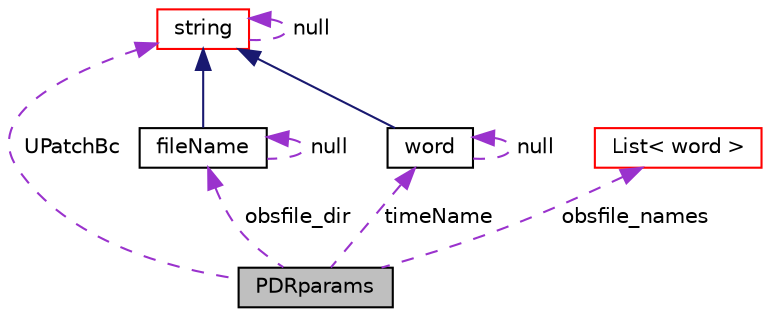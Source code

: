 digraph "PDRparams"
{
  bgcolor="transparent";
  edge [fontname="Helvetica",fontsize="10",labelfontname="Helvetica",labelfontsize="10"];
  node [fontname="Helvetica",fontsize="10",shape=record];
  Node1 [label="PDRparams",height=0.2,width=0.4,color="black", fillcolor="grey75", style="filled" fontcolor="black"];
  Node2 -> Node1 [dir="back",color="darkorchid3",fontsize="10",style="dashed",label=" UPatchBc" ,fontname="Helvetica"];
  Node2 [label="string",height=0.2,width=0.4,color="red",URL="$classFoam_1_1string.html",tooltip="A class for handling character strings derived from std::string. "];
  Node2 -> Node2 [dir="back",color="darkorchid3",fontsize="10",style="dashed",label=" null" ,fontname="Helvetica"];
  Node3 -> Node1 [dir="back",color="darkorchid3",fontsize="10",style="dashed",label=" obsfile_dir" ,fontname="Helvetica"];
  Node3 [label="fileName",height=0.2,width=0.4,color="black",URL="$classFoam_1_1fileName.html",tooltip="A class for handling file names. "];
  Node2 -> Node3 [dir="back",color="midnightblue",fontsize="10",style="solid",fontname="Helvetica"];
  Node3 -> Node3 [dir="back",color="darkorchid3",fontsize="10",style="dashed",label=" null" ,fontname="Helvetica"];
  Node4 -> Node1 [dir="back",color="darkorchid3",fontsize="10",style="dashed",label=" obsfile_names" ,fontname="Helvetica"];
  Node4 [label="List\< word \>",height=0.2,width=0.4,color="red",URL="$classFoam_1_1List.html"];
  Node5 -> Node1 [dir="back",color="darkorchid3",fontsize="10",style="dashed",label=" timeName" ,fontname="Helvetica"];
  Node5 [label="word",height=0.2,width=0.4,color="black",URL="$classFoam_1_1word.html",tooltip="A class for handling words, derived from Foam::string. "];
  Node2 -> Node5 [dir="back",color="midnightblue",fontsize="10",style="solid",fontname="Helvetica"];
  Node5 -> Node5 [dir="back",color="darkorchid3",fontsize="10",style="dashed",label=" null" ,fontname="Helvetica"];
}
